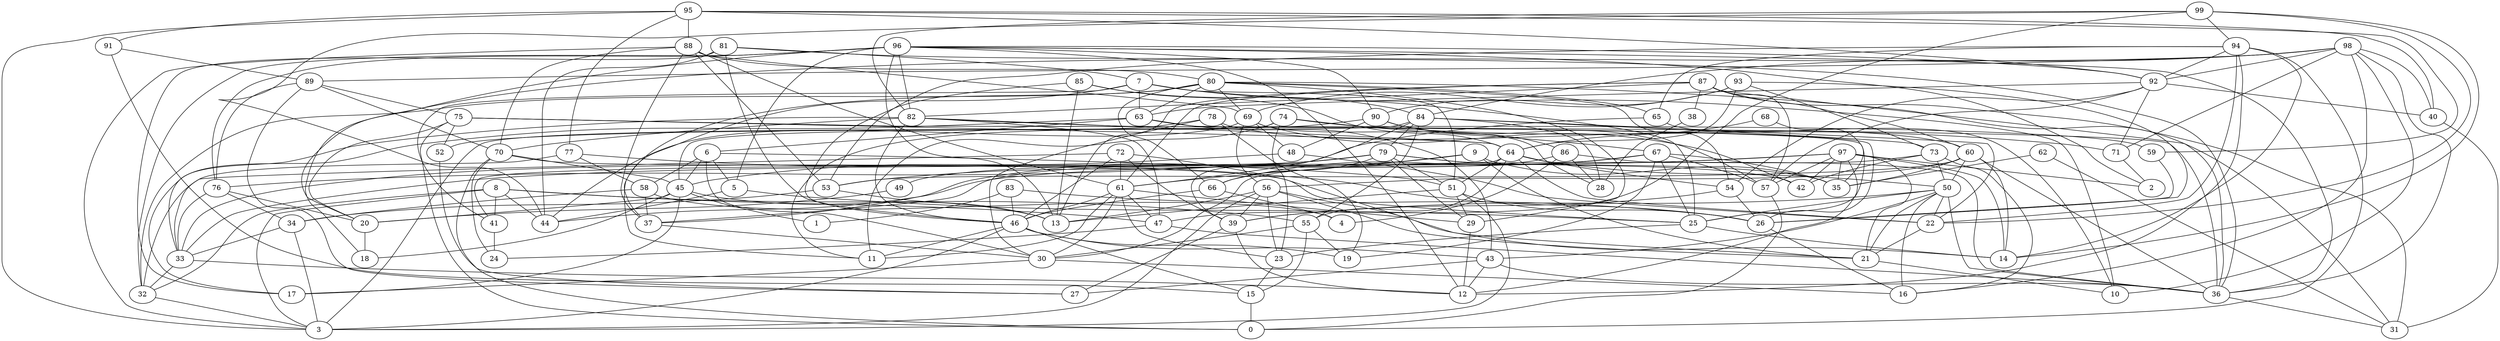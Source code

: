 digraph GG_graph {

subgraph G_graph {
edge [color = black]
"63" -> "36" [dir = none]
"72" -> "39" [dir = none]
"97" -> "42" [dir = none]
"91" -> "15" [dir = none]
"78" -> "11" [dir = none]
"83" -> "1" [dir = none]
"6" -> "30" [dir = none]
"58" -> "4" [dir = none]
"30" -> "17" [dir = none]
"84" -> "73" [dir = none]
"9" -> "21" [dir = none]
"99" -> "47" [dir = none]
"99" -> "82" [dir = none]
"82" -> "70" [dir = none]
"82" -> "59" [dir = none]
"82" -> "64" [dir = none]
"98" -> "10" [dir = none]
"98" -> "40" [dir = none]
"98" -> "92" [dir = none]
"98" -> "89" [dir = none]
"89" -> "27" [dir = none]
"89" -> "75" [dir = none]
"87" -> "38" [dir = none]
"87" -> "31" [dir = none]
"87" -> "57" [dir = none]
"87" -> "60" [dir = none]
"8" -> "32" [dir = none]
"64" -> "51" [dir = none]
"64" -> "54" [dir = none]
"64" -> "55" [dir = none]
"64" -> "22" [dir = none]
"60" -> "14" [dir = none]
"60" -> "35" [dir = none]
"60" -> "36" [dir = none]
"60" -> "56" [dir = none]
"60" -> "50" [dir = none]
"7" -> "41" [dir = none]
"7" -> "10" [dir = none]
"65" -> "61" [dir = none]
"73" -> "42" [dir = none]
"73" -> "50" [dir = none]
"75" -> "0" [dir = none]
"75" -> "64" [dir = none]
"79" -> "29" [dir = none]
"79" -> "66" [dir = none]
"79" -> "76" [dir = none]
"79" -> "53" [dir = none]
"79" -> "49" [dir = none]
"79" -> "35" [dir = none]
"56" -> "23" [dir = none]
"43" -> "12" [dir = none]
"43" -> "36" [dir = none]
"96" -> "5" [dir = none]
"96" -> "13" [dir = none]
"96" -> "32" [dir = none]
"96" -> "2" [dir = none]
"96" -> "36" [dir = none]
"94" -> "65" [dir = none]
"94" -> "22" [dir = none]
"85" -> "64" [dir = none]
"93" -> "90" [dir = none]
"93" -> "73" [dir = none]
"32" -> "3" [dir = none]
"62" -> "35" [dir = none]
"55" -> "15" [dir = none]
"45" -> "18" [dir = none]
"45" -> "1" [dir = none]
"80" -> "11" [dir = none]
"80" -> "32" [dir = none]
"49" -> "20" [dir = none]
"74" -> "71" [dir = none]
"74" -> "45" [dir = none]
"61" -> "30" [dir = none]
"50" -> "21" [dir = none]
"50" -> "16" [dir = none]
"50" -> "39" [dir = none]
"50" -> "22" [dir = none]
"59" -> "26" [dir = none]
"67" -> "19" [dir = none]
"67" -> "35" [dir = none]
"68" -> "35" [dir = none]
"70" -> "24" [dir = none]
"70" -> "25" [dir = none]
"70" -> "45" [dir = none]
"86" -> "4" [dir = none]
"86" -> "28" [dir = none]
"86" -> "37" [dir = none]
"86" -> "36" [dir = none]
"95" -> "77" [dir = none]
"95" -> "88" [dir = none]
"95" -> "92" [dir = none]
"69" -> "42" [dir = none]
"81" -> "44" [dir = none]
"81" -> "36" [dir = none]
"52" -> "27" [dir = none]
"76" -> "34" [dir = none]
"76" -> "33" [dir = none]
"90" -> "48" [dir = none]
"46" -> "11" [dir = none]
"67" -> "33" [dir = none]
"97" -> "33" [dir = none]
"95" -> "3" [dir = none]
"80" -> "31" [dir = none]
"92" -> "71" [dir = none]
"88" -> "61" [dir = none]
"21" -> "10" [dir = none]
"26" -> "16" [dir = none]
"74" -> "11" [dir = none]
"96" -> "92" [dir = none]
"23" -> "15" [dir = none]
"63" -> "43" [dir = none]
"46" -> "43" [dir = none]
"94" -> "12" [dir = none]
"69" -> "56" [dir = none]
"46" -> "19" [dir = none]
"99" -> "14" [dir = none]
"56" -> "39" [dir = none]
"63" -> "17" [dir = none]
"88" -> "69" [dir = none]
"30" -> "16" [dir = none]
"96" -> "12" [dir = none]
"97" -> "14" [dir = none]
"29" -> "12" [dir = none]
"77" -> "58" [dir = none]
"81" -> "7" [dir = none]
"84" -> "39" [dir = none]
"80" -> "54" [dir = none]
"97" -> "57" [dir = none]
"90" -> "86" [dir = none]
"84" -> "55" [dir = none]
"79" -> "42" [dir = none]
"61" -> "23" [dir = none]
"7" -> "63" [dir = none]
"84" -> "3" [dir = none]
"58" -> "37" [dir = none]
"39" -> "27" [dir = none]
"5" -> "44" [dir = none]
"56" -> "14" [dir = none]
"8" -> "44" [dir = none]
"15" -> "0" [dir = none]
"25" -> "23" [dir = none]
"55" -> "19" [dir = none]
"81" -> "46" [dir = none]
"74" -> "67" [dir = none]
"84" -> "28" [dir = none]
"80" -> "66" [dir = none]
"93" -> "26" [dir = none]
"85" -> "46" [dir = none]
"89" -> "76" [dir = none]
"90" -> "52" [dir = none]
"66" -> "46" [dir = none]
"87" -> "82" [dir = none]
"37" -> "30" [dir = none]
"8" -> "47" [dir = none]
"43" -> "27" [dir = none]
"80" -> "69" [dir = none]
"7" -> "25" [dir = none]
"53" -> "13" [dir = none]
"72" -> "32" [dir = none]
"25" -> "14" [dir = none]
"50" -> "25" [dir = none]
"84" -> "79" [dir = none]
"54" -> "26" [dir = none]
"47" -> "36" [dir = none]
"97" -> "21" [dir = none]
"9" -> "37" [dir = none]
"94" -> "53" [dir = none]
"96" -> "82" [dir = none]
"65" -> "10" [dir = none]
"6" -> "5" [dir = none]
"55" -> "30" [dir = none]
"97" -> "35" [dir = none]
"6" -> "45" [dir = none]
"61" -> "11" [dir = none]
"80" -> "65" [dir = none]
"87" -> "13" [dir = none]
"34" -> "3" [dir = none]
"9" -> "61" [dir = none]
"51" -> "29" [dir = none]
"6" -> "58" [dir = none]
"68" -> "64" [dir = none]
"77" -> "26" [dir = none]
"97" -> "12" [dir = none]
"45" -> "20" [dir = none]
"34" -> "33" [dir = none]
"99" -> "22" [dir = none]
"50" -> "43" [dir = none]
"61" -> "29" [dir = none]
"82" -> "47" [dir = none]
"85" -> "13" [dir = none]
"98" -> "18" [dir = none]
"82" -> "46" [dir = none]
"89" -> "70" [dir = none]
"60" -> "53" [dir = none]
"93" -> "64" [dir = none]
"8" -> "41" [dir = none]
"94" -> "14" [dir = none]
"8" -> "3" [dir = none]
"63" -> "6" [dir = none]
"8" -> "55" [dir = none]
"96" -> "76" [dir = none]
"39" -> "12" [dir = none]
"96" -> "90" [dir = none]
"97" -> "44" [dir = none]
"84" -> "22" [dir = none]
"48" -> "45" [dir = none]
"56" -> "3" [dir = none]
"92" -> "57" [dir = none]
"88" -> "80" [dir = none]
"87" -> "36" [dir = none]
"95" -> "40" [dir = none]
"75" -> "52" [dir = none]
"99" -> "94" [dir = none]
"82" -> "33" [dir = none]
"73" -> "16" [dir = none]
"5" -> "25" [dir = none]
"66" -> "4" [dir = none]
"75" -> "26" [dir = none]
"48" -> "22" [dir = none]
"69" -> "28" [dir = none]
"58" -> "34" [dir = none]
"85" -> "84" [dir = none]
"72" -> "61" [dir = none]
"76" -> "20" [dir = none]
"51" -> "3" [dir = none]
"45" -> "17" [dir = none]
"75" -> "25" [dir = none]
"36" -> "31" [dir = none]
"88" -> "53" [dir = none]
"79" -> "51" [dir = none]
"56" -> "13" [dir = none]
"96" -> "20" [dir = none]
"33" -> "32" [dir = none]
"78" -> "60" [dir = none]
"51" -> "26" [dir = none]
"69" -> "48" [dir = none]
"70" -> "0" [dir = none]
"88" -> "3" [dir = none]
"9" -> "35" [dir = none]
"56" -> "21" [dir = none]
"41" -> "24" [dir = none]
"64" -> "50" [dir = none]
"88" -> "70" [dir = none]
"7" -> "51" [dir = none]
"78" -> "19" [dir = none]
"80" -> "29" [dir = none]
"50" -> "36" [dir = none]
"51" -> "13" [dir = none]
"61" -> "46" [dir = none]
"75" -> "20" [dir = none]
"53" -> "34" [dir = none]
"22" -> "21" [dir = none]
"95" -> "59" [dir = none]
"83" -> "26" [dir = none]
"94" -> "92" [dir = none]
"87" -> "61" [dir = none]
"38" -> "28" [dir = none]
"98" -> "84" [dir = none]
"97" -> "2" [dir = none]
"88" -> "37" [dir = none]
"46" -> "15" [dir = none]
"40" -> "31" [dir = none]
"74" -> "23" [dir = none]
"72" -> "46" [dir = none]
"71" -> "2" [dir = none]
"90" -> "57" [dir = none]
"95" -> "91" [dir = none]
"46" -> "3" [dir = none]
"98" -> "16" [dir = none]
"83" -> "46" [dir = none]
"67" -> "66" [dir = none]
"80" -> "63" [dir = none]
"69" -> "44" [dir = none]
"91" -> "89" [dir = none]
"92" -> "40" [dir = none]
"92" -> "54" [dir = none]
"67" -> "25" [dir = none]
"78" -> "30" [dir = none]
"33" -> "12" [dir = none]
"64" -> "41" [dir = none]
"54" -> "39" [dir = none]
"20" -> "18" [dir = none]
"61" -> "47" [dir = none]
"98" -> "36" [dir = none]
"92" -> "63" [dir = none]
"77" -> "33" [dir = none]
"62" -> "31" [dir = none]
"45" -> "13" [dir = none]
"72" -> "21" [dir = none]
"7" -> "37" [dir = none]
"47" -> "24" [dir = none]
"73" -> "30" [dir = none]
"94" -> "0" [dir = none]
"99" -> "44" [dir = none]
"81" -> "17" [dir = none]
"67" -> "57" [dir = none]
"98" -> "71" [dir = none]
"93" -> "69" [dir = none]
"6" -> "51" [dir = none]
"57" -> "0" [dir = none]
}

}
